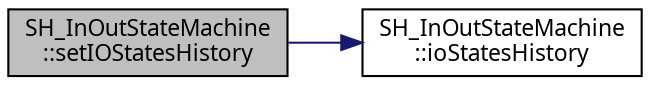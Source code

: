 digraph "SH_InOutStateMachine::setIOStatesHistory"
{
 // INTERACTIVE_SVG=YES
  bgcolor="transparent";
  edge [fontname="Verdana",fontsize="11",labelfontname="Verdana",labelfontsize="11"];
  node [fontname="Verdana",fontsize="11",shape=record];
  rankdir="LR";
  Node1 [label="SH_InOutStateMachine\l::setIOStatesHistory",height=0.2,width=0.4,color="black", fillcolor="grey75", style="filled" fontcolor="black"];
  Node1 -> Node2 [color="midnightblue",fontsize="11",style="solid",fontname="Verdana"];
  Node2 [label="SH_InOutStateMachine\l::ioStatesHistory",height=0.2,width=0.4,color="black",URL="$classSH__InOutStateMachine.html#a13889998c6dcd17db984dd6ed1454e80"];
}
